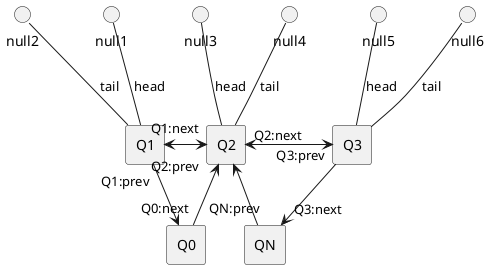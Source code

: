 @startuml

rectangle Q0

rectangle Q1
rectangle Q2
rectangle Q3

rectangle QN

Q0 <-up- "Q1:prev" Q1

Q1  -up-() null2:tail
Q1  -up-() null1:head

Q0 "Q0:next" -up-> Q2
Q1 "Q1:next" <--right--> "Q2:prev" Q2

Q2  -up-() null3:head
Q2  -up-() null4:tail

Q2 "Q2:next" <-right-> "Q3:prev" Q3

Q2 <-down- "QN:prev" QN
Q3  -up-() null6:tail
Q3  -up-() null5:head

Q3  -down-> "Q3:next" QN


@enduml